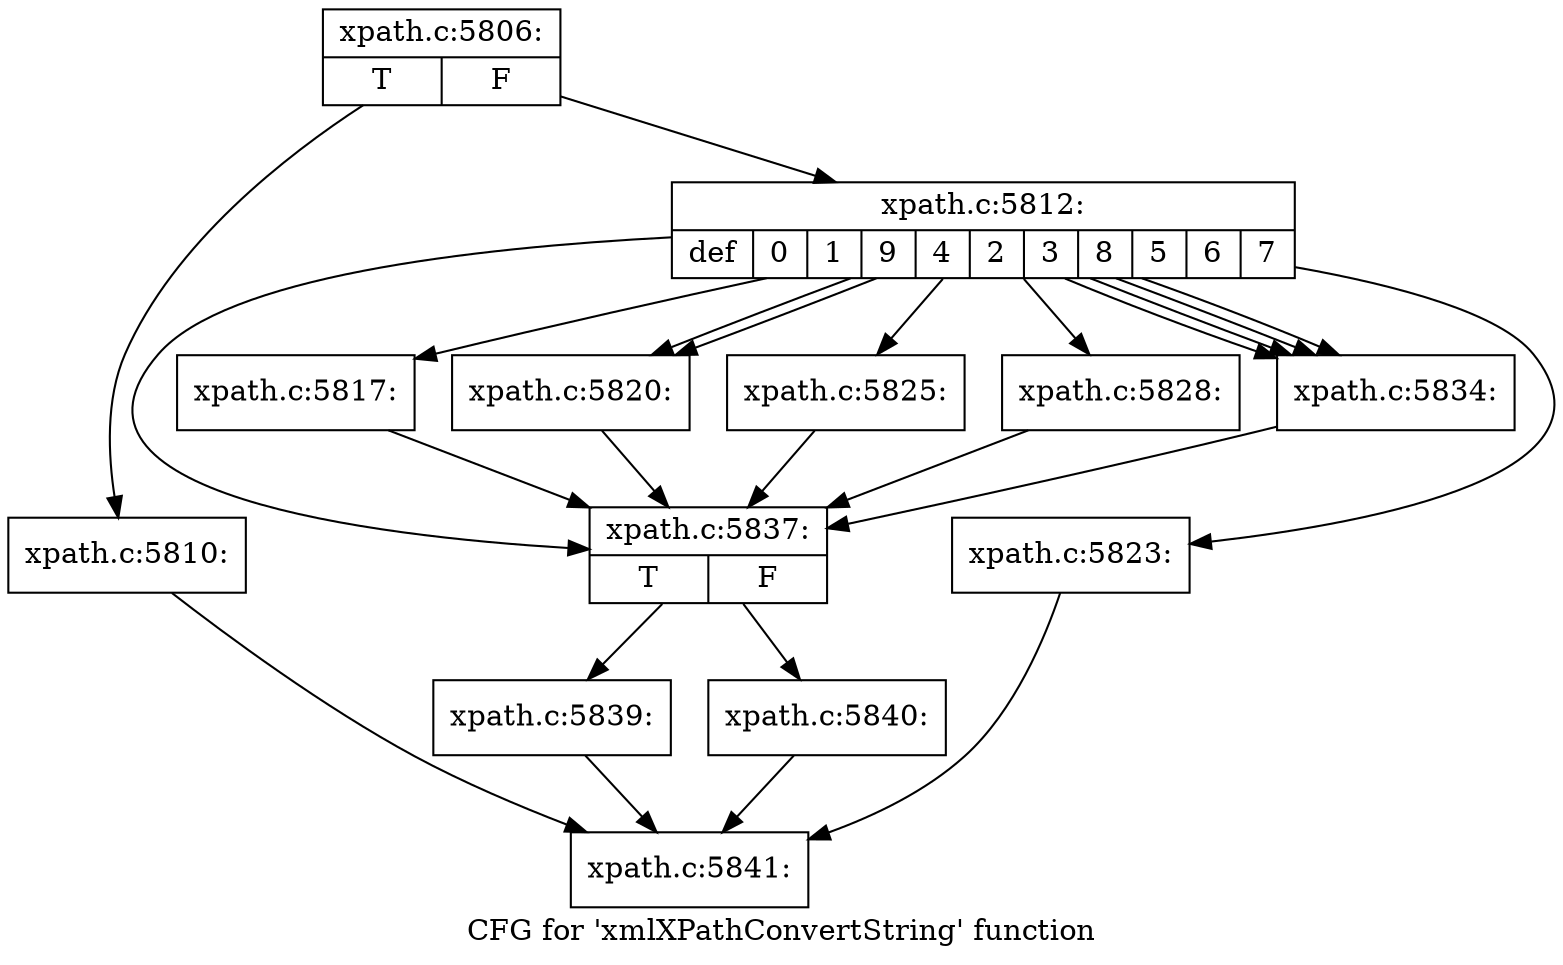 digraph "CFG for 'xmlXPathConvertString' function" {
	label="CFG for 'xmlXPathConvertString' function";

	Node0x48deb10 [shape=record,label="{xpath.c:5806:|{<s0>T|<s1>F}}"];
	Node0x48deb10 -> Node0x4834bd0;
	Node0x48deb10 -> Node0x48d7da0;
	Node0x4834bd0 [shape=record,label="{xpath.c:5810:}"];
	Node0x4834bd0 -> Node0x48ded90;
	Node0x48d7da0 [shape=record,label="{xpath.c:5812:|{<s0>def|<s1>0|<s2>1|<s3>9|<s4>4|<s5>2|<s6>3|<s7>8|<s8>5|<s9>6|<s10>7}}"];
	Node0x48d7da0 -> Node0x48dfb40;
	Node0x48d7da0 -> Node0x48e0090;
	Node0x48d7da0 -> Node0x48e0170;
	Node0x48d7da0 -> Node0x48e0170;
	Node0x48d7da0 -> Node0x48e05b0;
	Node0x48d7da0 -> Node0x48e07d0;
	Node0x48d7da0 -> Node0x48e0c10;
	Node0x48d7da0 -> Node0x48e1050;
	Node0x48d7da0 -> Node0x48e1050;
	Node0x48d7da0 -> Node0x48e1050;
	Node0x48d7da0 -> Node0x48e1050;
	Node0x48e0090 [shape=record,label="{xpath.c:5817:}"];
	Node0x48e0090 -> Node0x48dfb40;
	Node0x48e0170 [shape=record,label="{xpath.c:5820:}"];
	Node0x48e0170 -> Node0x48dfb40;
	Node0x48e05b0 [shape=record,label="{xpath.c:5823:}"];
	Node0x48e05b0 -> Node0x48ded90;
	Node0x48e07d0 [shape=record,label="{xpath.c:5825:}"];
	Node0x48e07d0 -> Node0x48dfb40;
	Node0x48e0c10 [shape=record,label="{xpath.c:5828:}"];
	Node0x48e0c10 -> Node0x48dfb40;
	Node0x48e1050 [shape=record,label="{xpath.c:5834:}"];
	Node0x48e1050 -> Node0x48dfb40;
	Node0x48dfb40 [shape=record,label="{xpath.c:5837:|{<s0>T|<s1>F}}"];
	Node0x48dfb40 -> Node0x48dfd50;
	Node0x48dfb40 -> Node0x48e1660;
	Node0x48dfd50 [shape=record,label="{xpath.c:5839:}"];
	Node0x48dfd50 -> Node0x48ded90;
	Node0x48e1660 [shape=record,label="{xpath.c:5840:}"];
	Node0x48e1660 -> Node0x48ded90;
	Node0x48ded90 [shape=record,label="{xpath.c:5841:}"];
}
